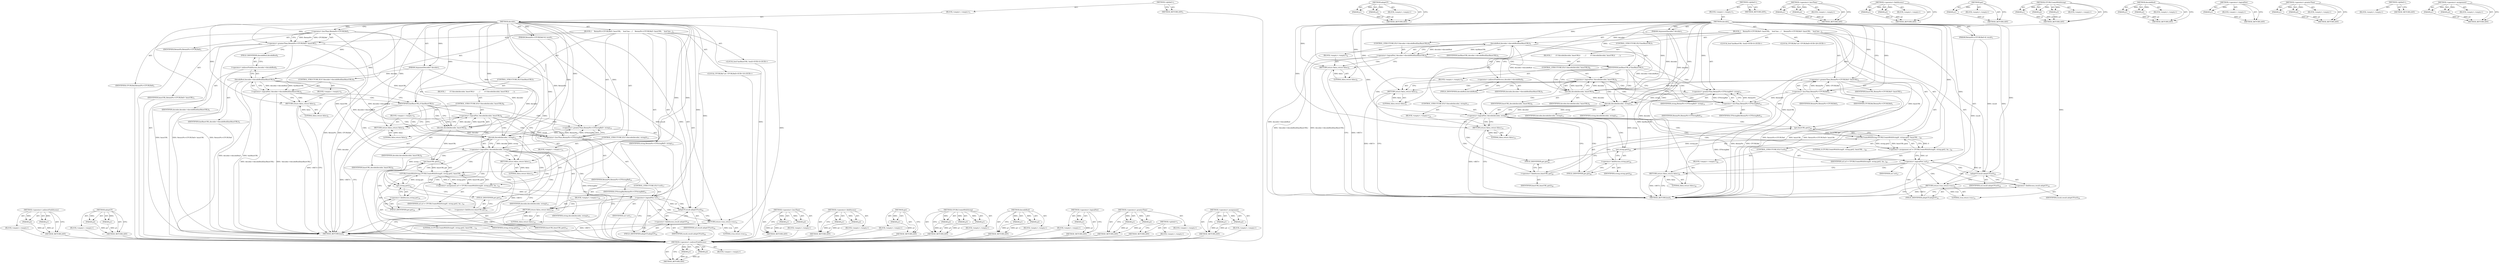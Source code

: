digraph "&lt;operator&gt;.assignment" {
vulnerable_122 [label=<(METHOD,&lt;operator&gt;.indirectFieldAccess)>];
vulnerable_123 [label=<(PARAM,p1)>];
vulnerable_124 [label=<(PARAM,p2)>];
vulnerable_125 [label=<(BLOCK,&lt;empty&gt;,&lt;empty&gt;)>];
vulnerable_126 [label=<(METHOD_RETURN,ANY)>];
vulnerable_147 [label=<(METHOD,adoptCF)>];
vulnerable_148 [label=<(PARAM,p1)>];
vulnerable_149 [label=<(PARAM,p2)>];
vulnerable_150 [label=<(BLOCK,&lt;empty&gt;,&lt;empty&gt;)>];
vulnerable_151 [label=<(METHOD_RETURN,ANY)>];
vulnerable_6 [label=<(METHOD,&lt;global&gt;)<SUB>1</SUB>>];
vulnerable_7 [label=<(BLOCK,&lt;empty&gt;,&lt;empty&gt;)<SUB>1</SUB>>];
vulnerable_8 [label=<(METHOD,decode)<SUB>1</SUB>>];
vulnerable_9 [label=<(PARAM,ArgumentDecoder* decoder)<SUB>1</SUB>>];
vulnerable_10 [label=<(PARAM,RetainPtr&lt;CFURLRef&gt;&amp; result)<SUB>1</SUB>>];
vulnerable_11 [label=<(BLOCK,{
    RetainPtr&lt;CFURLRef&gt; baseURL;
    bool has...,{
    RetainPtr&lt;CFURLRef&gt; baseURL;
    bool has...)<SUB>2</SUB>>];
vulnerable_12 [label=<(&lt;operator&gt;.greaterThan,RetainPtr&lt;CFURLRef&gt; baseURL)<SUB>3</SUB>>];
vulnerable_13 [label=<(&lt;operator&gt;.lessThan,RetainPtr&lt;CFURLRef)<SUB>3</SUB>>];
vulnerable_14 [label=<(IDENTIFIER,RetainPtr,RetainPtr&lt;CFURLRef)<SUB>3</SUB>>];
vulnerable_15 [label=<(IDENTIFIER,CFURLRef,RetainPtr&lt;CFURLRef)<SUB>3</SUB>>];
vulnerable_16 [label=<(IDENTIFIER,baseURL,RetainPtr&lt;CFURLRef&gt; baseURL)<SUB>3</SUB>>];
vulnerable_17 [label="<(LOCAL,bool hasBaseURL: bool)<SUB>4</SUB>>"];
vulnerable_18 [label=<(CONTROL_STRUCTURE,IF,if (!decoder-&gt;decodeBool(hasBaseURL)))<SUB>5</SUB>>];
vulnerable_19 [label=<(&lt;operator&gt;.logicalNot,!decoder-&gt;decodeBool(hasBaseURL))<SUB>5</SUB>>];
vulnerable_20 [label=<(decodeBool,decoder-&gt;decodeBool(hasBaseURL))<SUB>5</SUB>>];
vulnerable_21 [label=<(&lt;operator&gt;.indirectFieldAccess,decoder-&gt;decodeBool)<SUB>5</SUB>>];
vulnerable_22 [label=<(IDENTIFIER,decoder,decoder-&gt;decodeBool(hasBaseURL))<SUB>5</SUB>>];
vulnerable_23 [label=<(FIELD_IDENTIFIER,decodeBool,decodeBool)<SUB>5</SUB>>];
vulnerable_24 [label=<(IDENTIFIER,hasBaseURL,decoder-&gt;decodeBool(hasBaseURL))<SUB>5</SUB>>];
vulnerable_25 [label=<(BLOCK,&lt;empty&gt;,&lt;empty&gt;)<SUB>6</SUB>>];
vulnerable_26 [label=<(RETURN,return false;,return false;)<SUB>6</SUB>>];
vulnerable_27 [label=<(LITERAL,false,return false;)<SUB>6</SUB>>];
vulnerable_28 [label=<(CONTROL_STRUCTURE,IF,if (hasBaseURL))<SUB>7</SUB>>];
vulnerable_29 [label=<(IDENTIFIER,hasBaseURL,if (hasBaseURL))<SUB>7</SUB>>];
vulnerable_30 [label=<(BLOCK,{
        if (!decode(decoder, baseURL))
      ...,{
        if (!decode(decoder, baseURL))
      ...)<SUB>7</SUB>>];
vulnerable_31 [label=<(CONTROL_STRUCTURE,IF,if (!decode(decoder, baseURL)))<SUB>8</SUB>>];
vulnerable_32 [label=<(&lt;operator&gt;.logicalNot,!decode(decoder, baseURL))<SUB>8</SUB>>];
vulnerable_33 [label=<(decode,decode(decoder, baseURL))<SUB>8</SUB>>];
vulnerable_34 [label=<(IDENTIFIER,decoder,decode(decoder, baseURL))<SUB>8</SUB>>];
vulnerable_35 [label=<(IDENTIFIER,baseURL,decode(decoder, baseURL))<SUB>8</SUB>>];
vulnerable_36 [label=<(BLOCK,&lt;empty&gt;,&lt;empty&gt;)<SUB>9</SUB>>];
vulnerable_37 [label=<(RETURN,return false;,return false;)<SUB>9</SUB>>];
vulnerable_38 [label=<(LITERAL,false,return false;)<SUB>9</SUB>>];
vulnerable_39 [label=<(&lt;operator&gt;.greaterThan,RetainPtr&lt;CFStringRef&gt; string)<SUB>12</SUB>>];
vulnerable_40 [label=<(&lt;operator&gt;.lessThan,RetainPtr&lt;CFStringRef)<SUB>12</SUB>>];
vulnerable_41 [label=<(IDENTIFIER,RetainPtr,RetainPtr&lt;CFStringRef)<SUB>12</SUB>>];
vulnerable_42 [label=<(IDENTIFIER,CFStringRef,RetainPtr&lt;CFStringRef)<SUB>12</SUB>>];
vulnerable_43 [label=<(IDENTIFIER,string,RetainPtr&lt;CFStringRef&gt; string)<SUB>12</SUB>>];
vulnerable_44 [label=<(CONTROL_STRUCTURE,IF,if (!decode(decoder, string)))<SUB>13</SUB>>];
vulnerable_45 [label=<(&lt;operator&gt;.logicalNot,!decode(decoder, string))<SUB>13</SUB>>];
vulnerable_46 [label=<(decode,decode(decoder, string))<SUB>13</SUB>>];
vulnerable_47 [label=<(IDENTIFIER,decoder,decode(decoder, string))<SUB>13</SUB>>];
vulnerable_48 [label=<(IDENTIFIER,string,decode(decoder, string))<SUB>13</SUB>>];
vulnerable_49 [label=<(BLOCK,&lt;empty&gt;,&lt;empty&gt;)<SUB>14</SUB>>];
vulnerable_50 [label=<(RETURN,return false;,return false;)<SUB>14</SUB>>];
vulnerable_51 [label=<(LITERAL,false,return false;)<SUB>14</SUB>>];
vulnerable_52 [label="<(LOCAL,CFURLRef url: CFURLRef)<SUB>16</SUB>>"];
vulnerable_53 [label=<(&lt;operator&gt;.assignment,url = CFURLCreateWithString(0, string.get(), ba...)<SUB>16</SUB>>];
vulnerable_54 [label=<(IDENTIFIER,url,url = CFURLCreateWithString(0, string.get(), ba...)<SUB>16</SUB>>];
vulnerable_55 [label=<(CFURLCreateWithString,CFURLCreateWithString(0, string.get(), baseURL....)<SUB>16</SUB>>];
vulnerable_56 [label=<(LITERAL,0,CFURLCreateWithString(0, string.get(), baseURL....)<SUB>16</SUB>>];
vulnerable_57 [label=<(get,string.get())<SUB>16</SUB>>];
vulnerable_58 [label=<(&lt;operator&gt;.fieldAccess,string.get)<SUB>16</SUB>>];
vulnerable_59 [label=<(IDENTIFIER,string,string.get())<SUB>16</SUB>>];
vulnerable_60 [label=<(FIELD_IDENTIFIER,get,get)<SUB>16</SUB>>];
vulnerable_61 [label=<(get,baseURL.get())<SUB>16</SUB>>];
vulnerable_62 [label=<(&lt;operator&gt;.fieldAccess,baseURL.get)<SUB>16</SUB>>];
vulnerable_63 [label=<(IDENTIFIER,baseURL,baseURL.get())<SUB>16</SUB>>];
vulnerable_64 [label=<(FIELD_IDENTIFIER,get,get)<SUB>16</SUB>>];
vulnerable_65 [label=<(CONTROL_STRUCTURE,IF,if (!url))<SUB>17</SUB>>];
vulnerable_66 [label=<(&lt;operator&gt;.logicalNot,!url)<SUB>17</SUB>>];
vulnerable_67 [label=<(IDENTIFIER,url,!url)<SUB>17</SUB>>];
vulnerable_68 [label=<(BLOCK,&lt;empty&gt;,&lt;empty&gt;)<SUB>18</SUB>>];
vulnerable_69 [label=<(RETURN,return false;,return false;)<SUB>18</SUB>>];
vulnerable_70 [label=<(LITERAL,false,return false;)<SUB>18</SUB>>];
vulnerable_71 [label=<(adoptCF,result.adoptCF(url))<SUB>20</SUB>>];
vulnerable_72 [label=<(&lt;operator&gt;.fieldAccess,result.adoptCF)<SUB>20</SUB>>];
vulnerable_73 [label=<(IDENTIFIER,result,result.adoptCF(url))<SUB>20</SUB>>];
vulnerable_74 [label=<(FIELD_IDENTIFIER,adoptCF,adoptCF)<SUB>20</SUB>>];
vulnerable_75 [label=<(IDENTIFIER,url,result.adoptCF(url))<SUB>20</SUB>>];
vulnerable_76 [label=<(RETURN,return true;,return true;)<SUB>21</SUB>>];
vulnerable_77 [label=<(LITERAL,true,return true;)<SUB>21</SUB>>];
vulnerable_78 [label=<(METHOD_RETURN,bool)<SUB>1</SUB>>];
vulnerable_80 [label=<(METHOD_RETURN,ANY)<SUB>1</SUB>>];
vulnerable_108 [label=<(METHOD,&lt;operator&gt;.lessThan)>];
vulnerable_109 [label=<(PARAM,p1)>];
vulnerable_110 [label=<(PARAM,p2)>];
vulnerable_111 [label=<(BLOCK,&lt;empty&gt;,&lt;empty&gt;)>];
vulnerable_112 [label=<(METHOD_RETURN,ANY)>];
vulnerable_142 [label=<(METHOD,&lt;operator&gt;.fieldAccess)>];
vulnerable_143 [label=<(PARAM,p1)>];
vulnerable_144 [label=<(PARAM,p2)>];
vulnerable_145 [label=<(BLOCK,&lt;empty&gt;,&lt;empty&gt;)>];
vulnerable_146 [label=<(METHOD_RETURN,ANY)>];
vulnerable_138 [label=<(METHOD,get)>];
vulnerable_139 [label=<(PARAM,p1)>];
vulnerable_140 [label=<(BLOCK,&lt;empty&gt;,&lt;empty&gt;)>];
vulnerable_141 [label=<(METHOD_RETURN,ANY)>];
vulnerable_132 [label=<(METHOD,CFURLCreateWithString)>];
vulnerable_133 [label=<(PARAM,p1)>];
vulnerable_134 [label=<(PARAM,p2)>];
vulnerable_135 [label=<(PARAM,p3)>];
vulnerable_136 [label=<(BLOCK,&lt;empty&gt;,&lt;empty&gt;)>];
vulnerable_137 [label=<(METHOD_RETURN,ANY)>];
vulnerable_117 [label=<(METHOD,decodeBool)>];
vulnerable_118 [label=<(PARAM,p1)>];
vulnerable_119 [label=<(PARAM,p2)>];
vulnerable_120 [label=<(BLOCK,&lt;empty&gt;,&lt;empty&gt;)>];
vulnerable_121 [label=<(METHOD_RETURN,ANY)>];
vulnerable_113 [label=<(METHOD,&lt;operator&gt;.logicalNot)>];
vulnerable_114 [label=<(PARAM,p1)>];
vulnerable_115 [label=<(BLOCK,&lt;empty&gt;,&lt;empty&gt;)>];
vulnerable_116 [label=<(METHOD_RETURN,ANY)>];
vulnerable_103 [label=<(METHOD,&lt;operator&gt;.greaterThan)>];
vulnerable_104 [label=<(PARAM,p1)>];
vulnerable_105 [label=<(PARAM,p2)>];
vulnerable_106 [label=<(BLOCK,&lt;empty&gt;,&lt;empty&gt;)>];
vulnerable_107 [label=<(METHOD_RETURN,ANY)>];
vulnerable_97 [label=<(METHOD,&lt;global&gt;)<SUB>1</SUB>>];
vulnerable_98 [label=<(BLOCK,&lt;empty&gt;,&lt;empty&gt;)>];
vulnerable_99 [label=<(METHOD_RETURN,ANY)>];
vulnerable_127 [label=<(METHOD,&lt;operator&gt;.assignment)>];
vulnerable_128 [label=<(PARAM,p1)>];
vulnerable_129 [label=<(PARAM,p2)>];
vulnerable_130 [label=<(BLOCK,&lt;empty&gt;,&lt;empty&gt;)>];
vulnerable_131 [label=<(METHOD_RETURN,ANY)>];
fixed_122 [label=<(METHOD,&lt;operator&gt;.indirectFieldAccess)>];
fixed_123 [label=<(PARAM,p1)>];
fixed_124 [label=<(PARAM,p2)>];
fixed_125 [label=<(BLOCK,&lt;empty&gt;,&lt;empty&gt;)>];
fixed_126 [label=<(METHOD_RETURN,ANY)>];
fixed_147 [label=<(METHOD,adoptCF)>];
fixed_148 [label=<(PARAM,p1)>];
fixed_149 [label=<(PARAM,p2)>];
fixed_150 [label=<(BLOCK,&lt;empty&gt;,&lt;empty&gt;)>];
fixed_151 [label=<(METHOD_RETURN,ANY)>];
fixed_6 [label=<(METHOD,&lt;global&gt;)<SUB>1</SUB>>];
fixed_7 [label=<(BLOCK,&lt;empty&gt;,&lt;empty&gt;)<SUB>1</SUB>>];
fixed_8 [label=<(METHOD,decode)<SUB>1</SUB>>];
fixed_9 [label=<(PARAM,ArgumentDecoder* decoder)<SUB>1</SUB>>];
fixed_10 [label=<(PARAM,RetainPtr&lt;CFURLRef&gt;&amp; result)<SUB>1</SUB>>];
fixed_11 [label=<(BLOCK,{
    RetainPtr&lt;CFURLRef&gt; baseURL;
    bool has...,{
    RetainPtr&lt;CFURLRef&gt; baseURL;
    bool has...)<SUB>2</SUB>>];
fixed_12 [label=<(&lt;operator&gt;.greaterThan,RetainPtr&lt;CFURLRef&gt; baseURL)<SUB>3</SUB>>];
fixed_13 [label=<(&lt;operator&gt;.lessThan,RetainPtr&lt;CFURLRef)<SUB>3</SUB>>];
fixed_14 [label=<(IDENTIFIER,RetainPtr,RetainPtr&lt;CFURLRef)<SUB>3</SUB>>];
fixed_15 [label=<(IDENTIFIER,CFURLRef,RetainPtr&lt;CFURLRef)<SUB>3</SUB>>];
fixed_16 [label=<(IDENTIFIER,baseURL,RetainPtr&lt;CFURLRef&gt; baseURL)<SUB>3</SUB>>];
fixed_17 [label="<(LOCAL,bool hasBaseURL: bool)<SUB>4</SUB>>"];
fixed_18 [label=<(CONTROL_STRUCTURE,IF,if (!decoder-&gt;decodeBool(hasBaseURL)))<SUB>5</SUB>>];
fixed_19 [label=<(&lt;operator&gt;.logicalNot,!decoder-&gt;decodeBool(hasBaseURL))<SUB>5</SUB>>];
fixed_20 [label=<(decodeBool,decoder-&gt;decodeBool(hasBaseURL))<SUB>5</SUB>>];
fixed_21 [label=<(&lt;operator&gt;.indirectFieldAccess,decoder-&gt;decodeBool)<SUB>5</SUB>>];
fixed_22 [label=<(IDENTIFIER,decoder,decoder-&gt;decodeBool(hasBaseURL))<SUB>5</SUB>>];
fixed_23 [label=<(FIELD_IDENTIFIER,decodeBool,decodeBool)<SUB>5</SUB>>];
fixed_24 [label=<(IDENTIFIER,hasBaseURL,decoder-&gt;decodeBool(hasBaseURL))<SUB>5</SUB>>];
fixed_25 [label=<(BLOCK,&lt;empty&gt;,&lt;empty&gt;)<SUB>6</SUB>>];
fixed_26 [label=<(RETURN,return false;,return false;)<SUB>6</SUB>>];
fixed_27 [label=<(LITERAL,false,return false;)<SUB>6</SUB>>];
fixed_28 [label=<(CONTROL_STRUCTURE,IF,if (hasBaseURL))<SUB>7</SUB>>];
fixed_29 [label=<(IDENTIFIER,hasBaseURL,if (hasBaseURL))<SUB>7</SUB>>];
fixed_30 [label=<(BLOCK,{
        if (!decode(decoder, baseURL))
      ...,{
        if (!decode(decoder, baseURL))
      ...)<SUB>7</SUB>>];
fixed_31 [label=<(CONTROL_STRUCTURE,IF,if (!decode(decoder, baseURL)))<SUB>8</SUB>>];
fixed_32 [label=<(&lt;operator&gt;.logicalNot,!decode(decoder, baseURL))<SUB>8</SUB>>];
fixed_33 [label=<(decode,decode(decoder, baseURL))<SUB>8</SUB>>];
fixed_34 [label=<(IDENTIFIER,decoder,decode(decoder, baseURL))<SUB>8</SUB>>];
fixed_35 [label=<(IDENTIFIER,baseURL,decode(decoder, baseURL))<SUB>8</SUB>>];
fixed_36 [label=<(BLOCK,&lt;empty&gt;,&lt;empty&gt;)<SUB>9</SUB>>];
fixed_37 [label=<(RETURN,return false;,return false;)<SUB>9</SUB>>];
fixed_38 [label=<(LITERAL,false,return false;)<SUB>9</SUB>>];
fixed_39 [label=<(&lt;operator&gt;.greaterThan,RetainPtr&lt;CFStringRef&gt; string)<SUB>12</SUB>>];
fixed_40 [label=<(&lt;operator&gt;.lessThan,RetainPtr&lt;CFStringRef)<SUB>12</SUB>>];
fixed_41 [label=<(IDENTIFIER,RetainPtr,RetainPtr&lt;CFStringRef)<SUB>12</SUB>>];
fixed_42 [label=<(IDENTIFIER,CFStringRef,RetainPtr&lt;CFStringRef)<SUB>12</SUB>>];
fixed_43 [label=<(IDENTIFIER,string,RetainPtr&lt;CFStringRef&gt; string)<SUB>12</SUB>>];
fixed_44 [label=<(CONTROL_STRUCTURE,IF,if (!decode(decoder, string)))<SUB>13</SUB>>];
fixed_45 [label=<(&lt;operator&gt;.logicalNot,!decode(decoder, string))<SUB>13</SUB>>];
fixed_46 [label=<(decode,decode(decoder, string))<SUB>13</SUB>>];
fixed_47 [label=<(IDENTIFIER,decoder,decode(decoder, string))<SUB>13</SUB>>];
fixed_48 [label=<(IDENTIFIER,string,decode(decoder, string))<SUB>13</SUB>>];
fixed_49 [label=<(BLOCK,&lt;empty&gt;,&lt;empty&gt;)<SUB>14</SUB>>];
fixed_50 [label=<(RETURN,return false;,return false;)<SUB>14</SUB>>];
fixed_51 [label=<(LITERAL,false,return false;)<SUB>14</SUB>>];
fixed_52 [label="<(LOCAL,CFURLRef url: CFURLRef)<SUB>26</SUB>>"];
fixed_53 [label=<(&lt;operator&gt;.assignment,url = CFURLCreateWithString(0, string.get(), ba...)<SUB>26</SUB>>];
fixed_54 [label=<(IDENTIFIER,url,url = CFURLCreateWithString(0, string.get(), ba...)<SUB>26</SUB>>];
fixed_55 [label=<(CFURLCreateWithString,CFURLCreateWithString(0, string.get(), baseURL....)<SUB>26</SUB>>];
fixed_56 [label=<(LITERAL,0,CFURLCreateWithString(0, string.get(), baseURL....)<SUB>26</SUB>>];
fixed_57 [label=<(get,string.get())<SUB>26</SUB>>];
fixed_58 [label=<(&lt;operator&gt;.fieldAccess,string.get)<SUB>26</SUB>>];
fixed_59 [label=<(IDENTIFIER,string,string.get())<SUB>26</SUB>>];
fixed_60 [label=<(FIELD_IDENTIFIER,get,get)<SUB>26</SUB>>];
fixed_61 [label=<(get,baseURL.get())<SUB>26</SUB>>];
fixed_62 [label=<(&lt;operator&gt;.fieldAccess,baseURL.get)<SUB>26</SUB>>];
fixed_63 [label=<(IDENTIFIER,baseURL,baseURL.get())<SUB>26</SUB>>];
fixed_64 [label=<(FIELD_IDENTIFIER,get,get)<SUB>26</SUB>>];
fixed_65 [label=<(CONTROL_STRUCTURE,IF,if (!url))<SUB>27</SUB>>];
fixed_66 [label=<(&lt;operator&gt;.logicalNot,!url)<SUB>27</SUB>>];
fixed_67 [label=<(IDENTIFIER,url,!url)<SUB>27</SUB>>];
fixed_68 [label=<(BLOCK,&lt;empty&gt;,&lt;empty&gt;)<SUB>28</SUB>>];
fixed_69 [label=<(RETURN,return false;,return false;)<SUB>28</SUB>>];
fixed_70 [label=<(LITERAL,false,return false;)<SUB>28</SUB>>];
fixed_71 [label=<(adoptCF,result.adoptCF(url))<SUB>30</SUB>>];
fixed_72 [label=<(&lt;operator&gt;.fieldAccess,result.adoptCF)<SUB>30</SUB>>];
fixed_73 [label=<(IDENTIFIER,result,result.adoptCF(url))<SUB>30</SUB>>];
fixed_74 [label=<(FIELD_IDENTIFIER,adoptCF,adoptCF)<SUB>30</SUB>>];
fixed_75 [label=<(IDENTIFIER,url,result.adoptCF(url))<SUB>30</SUB>>];
fixed_76 [label=<(RETURN,return true;,return true;)<SUB>31</SUB>>];
fixed_77 [label=<(LITERAL,true,return true;)<SUB>31</SUB>>];
fixed_78 [label=<(METHOD_RETURN,bool)<SUB>1</SUB>>];
fixed_80 [label=<(METHOD_RETURN,ANY)<SUB>1</SUB>>];
fixed_108 [label=<(METHOD,&lt;operator&gt;.lessThan)>];
fixed_109 [label=<(PARAM,p1)>];
fixed_110 [label=<(PARAM,p2)>];
fixed_111 [label=<(BLOCK,&lt;empty&gt;,&lt;empty&gt;)>];
fixed_112 [label=<(METHOD_RETURN,ANY)>];
fixed_142 [label=<(METHOD,&lt;operator&gt;.fieldAccess)>];
fixed_143 [label=<(PARAM,p1)>];
fixed_144 [label=<(PARAM,p2)>];
fixed_145 [label=<(BLOCK,&lt;empty&gt;,&lt;empty&gt;)>];
fixed_146 [label=<(METHOD_RETURN,ANY)>];
fixed_138 [label=<(METHOD,get)>];
fixed_139 [label=<(PARAM,p1)>];
fixed_140 [label=<(BLOCK,&lt;empty&gt;,&lt;empty&gt;)>];
fixed_141 [label=<(METHOD_RETURN,ANY)>];
fixed_132 [label=<(METHOD,CFURLCreateWithString)>];
fixed_133 [label=<(PARAM,p1)>];
fixed_134 [label=<(PARAM,p2)>];
fixed_135 [label=<(PARAM,p3)>];
fixed_136 [label=<(BLOCK,&lt;empty&gt;,&lt;empty&gt;)>];
fixed_137 [label=<(METHOD_RETURN,ANY)>];
fixed_117 [label=<(METHOD,decodeBool)>];
fixed_118 [label=<(PARAM,p1)>];
fixed_119 [label=<(PARAM,p2)>];
fixed_120 [label=<(BLOCK,&lt;empty&gt;,&lt;empty&gt;)>];
fixed_121 [label=<(METHOD_RETURN,ANY)>];
fixed_113 [label=<(METHOD,&lt;operator&gt;.logicalNot)>];
fixed_114 [label=<(PARAM,p1)>];
fixed_115 [label=<(BLOCK,&lt;empty&gt;,&lt;empty&gt;)>];
fixed_116 [label=<(METHOD_RETURN,ANY)>];
fixed_103 [label=<(METHOD,&lt;operator&gt;.greaterThan)>];
fixed_104 [label=<(PARAM,p1)>];
fixed_105 [label=<(PARAM,p2)>];
fixed_106 [label=<(BLOCK,&lt;empty&gt;,&lt;empty&gt;)>];
fixed_107 [label=<(METHOD_RETURN,ANY)>];
fixed_97 [label=<(METHOD,&lt;global&gt;)<SUB>1</SUB>>];
fixed_98 [label=<(BLOCK,&lt;empty&gt;,&lt;empty&gt;)>];
fixed_99 [label=<(METHOD_RETURN,ANY)>];
fixed_127 [label=<(METHOD,&lt;operator&gt;.assignment)>];
fixed_128 [label=<(PARAM,p1)>];
fixed_129 [label=<(PARAM,p2)>];
fixed_130 [label=<(BLOCK,&lt;empty&gt;,&lt;empty&gt;)>];
fixed_131 [label=<(METHOD_RETURN,ANY)>];
vulnerable_122 -> vulnerable_123  [key=0, label="AST: "];
vulnerable_122 -> vulnerable_123  [key=1, label="DDG: "];
vulnerable_122 -> vulnerable_125  [key=0, label="AST: "];
vulnerable_122 -> vulnerable_124  [key=0, label="AST: "];
vulnerable_122 -> vulnerable_124  [key=1, label="DDG: "];
vulnerable_122 -> vulnerable_126  [key=0, label="AST: "];
vulnerable_122 -> vulnerable_126  [key=1, label="CFG: "];
vulnerable_123 -> vulnerable_126  [key=0, label="DDG: p1"];
vulnerable_124 -> vulnerable_126  [key=0, label="DDG: p2"];
vulnerable_125 -> fixed_122  [key=0];
vulnerable_126 -> fixed_122  [key=0];
vulnerable_147 -> vulnerable_148  [key=0, label="AST: "];
vulnerable_147 -> vulnerable_148  [key=1, label="DDG: "];
vulnerable_147 -> vulnerable_150  [key=0, label="AST: "];
vulnerable_147 -> vulnerable_149  [key=0, label="AST: "];
vulnerable_147 -> vulnerable_149  [key=1, label="DDG: "];
vulnerable_147 -> vulnerable_151  [key=0, label="AST: "];
vulnerable_147 -> vulnerable_151  [key=1, label="CFG: "];
vulnerable_148 -> vulnerable_151  [key=0, label="DDG: p1"];
vulnerable_149 -> vulnerable_151  [key=0, label="DDG: p2"];
vulnerable_150 -> fixed_122  [key=0];
vulnerable_151 -> fixed_122  [key=0];
vulnerable_6 -> vulnerable_7  [key=0, label="AST: "];
vulnerable_6 -> vulnerable_80  [key=0, label="AST: "];
vulnerable_6 -> vulnerable_80  [key=1, label="CFG: "];
vulnerable_7 -> vulnerable_8  [key=0, label="AST: "];
vulnerable_8 -> vulnerable_9  [key=0, label="AST: "];
vulnerable_8 -> vulnerable_9  [key=1, label="DDG: "];
vulnerable_8 -> vulnerable_10  [key=0, label="AST: "];
vulnerable_8 -> vulnerable_10  [key=1, label="DDG: "];
vulnerable_8 -> vulnerable_11  [key=0, label="AST: "];
vulnerable_8 -> vulnerable_78  [key=0, label="AST: "];
vulnerable_8 -> vulnerable_13  [key=0, label="CFG: "];
vulnerable_8 -> vulnerable_13  [key=1, label="DDG: "];
vulnerable_8 -> vulnerable_76  [key=0, label="DDG: "];
vulnerable_8 -> vulnerable_12  [key=0, label="DDG: "];
vulnerable_8 -> vulnerable_29  [key=0, label="DDG: "];
vulnerable_8 -> vulnerable_39  [key=0, label="DDG: "];
vulnerable_8 -> vulnerable_71  [key=0, label="DDG: "];
vulnerable_8 -> vulnerable_77  [key=0, label="DDG: "];
vulnerable_8 -> vulnerable_26  [key=0, label="DDG: "];
vulnerable_8 -> vulnerable_40  [key=0, label="DDG: "];
vulnerable_8 -> vulnerable_50  [key=0, label="DDG: "];
vulnerable_8 -> vulnerable_55  [key=0, label="DDG: "];
vulnerable_8 -> vulnerable_66  [key=0, label="DDG: "];
vulnerable_8 -> vulnerable_69  [key=0, label="DDG: "];
vulnerable_8 -> vulnerable_20  [key=0, label="DDG: "];
vulnerable_8 -> vulnerable_27  [key=0, label="DDG: "];
vulnerable_8 -> vulnerable_46  [key=0, label="DDG: "];
vulnerable_8 -> vulnerable_51  [key=0, label="DDG: "];
vulnerable_8 -> vulnerable_70  [key=0, label="DDG: "];
vulnerable_8 -> vulnerable_37  [key=0, label="DDG: "];
vulnerable_8 -> vulnerable_33  [key=0, label="DDG: "];
vulnerable_8 -> vulnerable_38  [key=0, label="DDG: "];
vulnerable_9 -> vulnerable_78  [key=0, label="DDG: decoder"];
vulnerable_9 -> vulnerable_20  [key=0, label="DDG: decoder"];
vulnerable_9 -> vulnerable_46  [key=0, label="DDG: decoder"];
vulnerable_9 -> vulnerable_33  [key=0, label="DDG: decoder"];
vulnerable_10 -> vulnerable_78  [key=0, label="DDG: result"];
vulnerable_10 -> vulnerable_71  [key=0, label="DDG: result"];
vulnerable_11 -> vulnerable_12  [key=0, label="AST: "];
vulnerable_11 -> vulnerable_17  [key=0, label="AST: "];
vulnerable_11 -> vulnerable_18  [key=0, label="AST: "];
vulnerable_11 -> vulnerable_28  [key=0, label="AST: "];
vulnerable_11 -> vulnerable_39  [key=0, label="AST: "];
vulnerable_11 -> vulnerable_44  [key=0, label="AST: "];
vulnerable_11 -> vulnerable_52  [key=0, label="AST: "];
vulnerable_11 -> vulnerable_53  [key=0, label="AST: "];
vulnerable_11 -> vulnerable_65  [key=0, label="AST: "];
vulnerable_11 -> vulnerable_71  [key=0, label="AST: "];
vulnerable_11 -> vulnerable_76  [key=0, label="AST: "];
vulnerable_12 -> vulnerable_13  [key=0, label="AST: "];
vulnerable_12 -> vulnerable_16  [key=0, label="AST: "];
vulnerable_12 -> vulnerable_23  [key=0, label="CFG: "];
vulnerable_12 -> vulnerable_78  [key=0, label="DDG: RetainPtr&lt;CFURLRef"];
vulnerable_12 -> vulnerable_78  [key=1, label="DDG: baseURL"];
vulnerable_12 -> vulnerable_78  [key=2, label="DDG: RetainPtr&lt;CFURLRef&gt; baseURL"];
vulnerable_12 -> vulnerable_61  [key=0, label="DDG: baseURL"];
vulnerable_12 -> vulnerable_33  [key=0, label="DDG: baseURL"];
vulnerable_13 -> vulnerable_14  [key=0, label="AST: "];
vulnerable_13 -> vulnerable_15  [key=0, label="AST: "];
vulnerable_13 -> vulnerable_12  [key=0, label="CFG: "];
vulnerable_13 -> vulnerable_12  [key=1, label="DDG: RetainPtr"];
vulnerable_13 -> vulnerable_12  [key=2, label="DDG: CFURLRef"];
vulnerable_13 -> vulnerable_78  [key=0, label="DDG: RetainPtr"];
vulnerable_13 -> vulnerable_78  [key=1, label="DDG: CFURLRef"];
vulnerable_13 -> vulnerable_40  [key=0, label="DDG: RetainPtr"];
vulnerable_14 -> fixed_122  [key=0];
vulnerable_15 -> fixed_122  [key=0];
vulnerable_16 -> fixed_122  [key=0];
vulnerable_17 -> fixed_122  [key=0];
vulnerable_18 -> vulnerable_19  [key=0, label="AST: "];
vulnerable_18 -> vulnerable_25  [key=0, label="AST: "];
vulnerable_19 -> vulnerable_20  [key=0, label="AST: "];
vulnerable_19 -> vulnerable_29  [key=0, label="CFG: "];
vulnerable_19 -> vulnerable_29  [key=1, label="CDG: "];
vulnerable_19 -> vulnerable_26  [key=0, label="CFG: "];
vulnerable_19 -> vulnerable_26  [key=1, label="CDG: "];
vulnerable_19 -> vulnerable_78  [key=0, label="DDG: decoder-&gt;decodeBool(hasBaseURL)"];
vulnerable_19 -> vulnerable_78  [key=1, label="DDG: !decoder-&gt;decodeBool(hasBaseURL)"];
vulnerable_20 -> vulnerable_21  [key=0, label="AST: "];
vulnerable_20 -> vulnerable_24  [key=0, label="AST: "];
vulnerable_20 -> vulnerable_19  [key=0, label="CFG: "];
vulnerable_20 -> vulnerable_19  [key=1, label="DDG: decoder-&gt;decodeBool"];
vulnerable_20 -> vulnerable_19  [key=2, label="DDG: hasBaseURL"];
vulnerable_20 -> vulnerable_78  [key=0, label="DDG: decoder-&gt;decodeBool"];
vulnerable_20 -> vulnerable_78  [key=1, label="DDG: hasBaseURL"];
vulnerable_20 -> vulnerable_46  [key=0, label="DDG: decoder-&gt;decodeBool"];
vulnerable_20 -> vulnerable_33  [key=0, label="DDG: decoder-&gt;decodeBool"];
vulnerable_21 -> vulnerable_22  [key=0, label="AST: "];
vulnerable_21 -> vulnerable_23  [key=0, label="AST: "];
vulnerable_21 -> vulnerable_20  [key=0, label="CFG: "];
vulnerable_22 -> fixed_122  [key=0];
vulnerable_23 -> vulnerable_21  [key=0, label="CFG: "];
vulnerable_24 -> fixed_122  [key=0];
vulnerable_25 -> vulnerable_26  [key=0, label="AST: "];
vulnerable_26 -> vulnerable_27  [key=0, label="AST: "];
vulnerable_26 -> vulnerable_78  [key=0, label="CFG: "];
vulnerable_26 -> vulnerable_78  [key=1, label="DDG: &lt;RET&gt;"];
vulnerable_27 -> vulnerable_26  [key=0, label="DDG: false"];
vulnerable_28 -> vulnerable_29  [key=0, label="AST: "];
vulnerable_28 -> vulnerable_30  [key=0, label="AST: "];
vulnerable_29 -> vulnerable_33  [key=0, label="CFG: "];
vulnerable_29 -> vulnerable_33  [key=1, label="CDG: "];
vulnerable_29 -> vulnerable_40  [key=0, label="CFG: "];
vulnerable_29 -> vulnerable_40  [key=1, label="CDG: "];
vulnerable_29 -> vulnerable_32  [key=0, label="CDG: "];
vulnerable_29 -> vulnerable_46  [key=0, label="CDG: "];
vulnerable_29 -> vulnerable_45  [key=0, label="CDG: "];
vulnerable_29 -> vulnerable_39  [key=0, label="CDG: "];
vulnerable_30 -> vulnerable_31  [key=0, label="AST: "];
vulnerable_31 -> vulnerable_32  [key=0, label="AST: "];
vulnerable_31 -> vulnerable_36  [key=0, label="AST: "];
vulnerable_32 -> vulnerable_33  [key=0, label="AST: "];
vulnerable_32 -> vulnerable_37  [key=0, label="CFG: "];
vulnerable_32 -> vulnerable_37  [key=1, label="CDG: "];
vulnerable_32 -> vulnerable_40  [key=0, label="CFG: "];
vulnerable_32 -> vulnerable_40  [key=1, label="CDG: "];
vulnerable_32 -> vulnerable_46  [key=0, label="CDG: "];
vulnerable_32 -> vulnerable_45  [key=0, label="CDG: "];
vulnerable_32 -> vulnerable_39  [key=0, label="CDG: "];
vulnerable_33 -> vulnerable_34  [key=0, label="AST: "];
vulnerable_33 -> vulnerable_35  [key=0, label="AST: "];
vulnerable_33 -> vulnerable_32  [key=0, label="CFG: "];
vulnerable_33 -> vulnerable_32  [key=1, label="DDG: decoder"];
vulnerable_33 -> vulnerable_32  [key=2, label="DDG: baseURL"];
vulnerable_33 -> vulnerable_46  [key=0, label="DDG: decoder"];
vulnerable_33 -> vulnerable_61  [key=0, label="DDG: baseURL"];
vulnerable_34 -> fixed_122  [key=0];
vulnerable_35 -> fixed_122  [key=0];
vulnerable_36 -> vulnerable_37  [key=0, label="AST: "];
vulnerable_37 -> vulnerable_38  [key=0, label="AST: "];
vulnerable_37 -> vulnerable_78  [key=0, label="CFG: "];
vulnerable_37 -> vulnerable_78  [key=1, label="DDG: &lt;RET&gt;"];
vulnerable_38 -> vulnerable_37  [key=0, label="DDG: false"];
vulnerable_39 -> vulnerable_40  [key=0, label="AST: "];
vulnerable_39 -> vulnerable_43  [key=0, label="AST: "];
vulnerable_39 -> vulnerable_46  [key=0, label="CFG: "];
vulnerable_39 -> vulnerable_46  [key=1, label="DDG: string"];
vulnerable_40 -> vulnerable_41  [key=0, label="AST: "];
vulnerable_40 -> vulnerable_42  [key=0, label="AST: "];
vulnerable_40 -> vulnerable_39  [key=0, label="CFG: "];
vulnerable_40 -> vulnerable_39  [key=1, label="DDG: RetainPtr"];
vulnerable_40 -> vulnerable_39  [key=2, label="DDG: CFStringRef"];
vulnerable_40 -> vulnerable_78  [key=0, label="DDG: CFStringRef"];
vulnerable_41 -> fixed_122  [key=0];
vulnerable_42 -> fixed_122  [key=0];
vulnerable_43 -> fixed_122  [key=0];
vulnerable_44 -> vulnerable_45  [key=0, label="AST: "];
vulnerable_44 -> vulnerable_49  [key=0, label="AST: "];
vulnerable_45 -> vulnerable_46  [key=0, label="AST: "];
vulnerable_45 -> vulnerable_50  [key=0, label="CFG: "];
vulnerable_45 -> vulnerable_50  [key=1, label="CDG: "];
vulnerable_45 -> vulnerable_60  [key=0, label="CFG: "];
vulnerable_45 -> vulnerable_60  [key=1, label="CDG: "];
vulnerable_45 -> vulnerable_58  [key=0, label="CDG: "];
vulnerable_45 -> vulnerable_61  [key=0, label="CDG: "];
vulnerable_45 -> vulnerable_64  [key=0, label="CDG: "];
vulnerable_45 -> vulnerable_57  [key=0, label="CDG: "];
vulnerable_45 -> vulnerable_66  [key=0, label="CDG: "];
vulnerable_45 -> vulnerable_53  [key=0, label="CDG: "];
vulnerable_45 -> vulnerable_55  [key=0, label="CDG: "];
vulnerable_45 -> vulnerable_62  [key=0, label="CDG: "];
vulnerable_46 -> vulnerable_47  [key=0, label="AST: "];
vulnerable_46 -> vulnerable_48  [key=0, label="AST: "];
vulnerable_46 -> vulnerable_45  [key=0, label="CFG: "];
vulnerable_46 -> vulnerable_45  [key=1, label="DDG: decoder"];
vulnerable_46 -> vulnerable_45  [key=2, label="DDG: string"];
vulnerable_46 -> vulnerable_57  [key=0, label="DDG: string"];
vulnerable_47 -> fixed_122  [key=0];
vulnerable_48 -> fixed_122  [key=0];
vulnerable_49 -> vulnerable_50  [key=0, label="AST: "];
vulnerable_50 -> vulnerable_51  [key=0, label="AST: "];
vulnerable_50 -> vulnerable_78  [key=0, label="CFG: "];
vulnerable_50 -> vulnerable_78  [key=1, label="DDG: &lt;RET&gt;"];
vulnerable_51 -> vulnerable_50  [key=0, label="DDG: false"];
vulnerable_52 -> fixed_122  [key=0];
vulnerable_53 -> vulnerable_54  [key=0, label="AST: "];
vulnerable_53 -> vulnerable_55  [key=0, label="AST: "];
vulnerable_53 -> vulnerable_66  [key=0, label="CFG: "];
vulnerable_53 -> vulnerable_66  [key=1, label="DDG: url"];
vulnerable_54 -> fixed_122  [key=0];
vulnerable_55 -> vulnerable_56  [key=0, label="AST: "];
vulnerable_55 -> vulnerable_57  [key=0, label="AST: "];
vulnerable_55 -> vulnerable_61  [key=0, label="AST: "];
vulnerable_55 -> vulnerable_53  [key=0, label="CFG: "];
vulnerable_55 -> vulnerable_53  [key=1, label="DDG: 0"];
vulnerable_55 -> vulnerable_53  [key=2, label="DDG: string.get()"];
vulnerable_55 -> vulnerable_53  [key=3, label="DDG: baseURL.get()"];
vulnerable_56 -> fixed_122  [key=0];
vulnerable_57 -> vulnerable_58  [key=0, label="AST: "];
vulnerable_57 -> vulnerable_64  [key=0, label="CFG: "];
vulnerable_57 -> vulnerable_55  [key=0, label="DDG: string.get"];
vulnerable_58 -> vulnerable_59  [key=0, label="AST: "];
vulnerable_58 -> vulnerable_60  [key=0, label="AST: "];
vulnerable_58 -> vulnerable_57  [key=0, label="CFG: "];
vulnerable_59 -> fixed_122  [key=0];
vulnerable_60 -> vulnerable_58  [key=0, label="CFG: "];
vulnerable_61 -> vulnerable_62  [key=0, label="AST: "];
vulnerable_61 -> vulnerable_55  [key=0, label="CFG: "];
vulnerable_61 -> vulnerable_55  [key=1, label="DDG: baseURL.get"];
vulnerable_62 -> vulnerable_63  [key=0, label="AST: "];
vulnerable_62 -> vulnerable_64  [key=0, label="AST: "];
vulnerable_62 -> vulnerable_61  [key=0, label="CFG: "];
vulnerable_63 -> fixed_122  [key=0];
vulnerable_64 -> vulnerable_62  [key=0, label="CFG: "];
vulnerable_65 -> vulnerable_66  [key=0, label="AST: "];
vulnerable_65 -> vulnerable_68  [key=0, label="AST: "];
vulnerable_66 -> vulnerable_67  [key=0, label="AST: "];
vulnerable_66 -> vulnerable_69  [key=0, label="CFG: "];
vulnerable_66 -> vulnerable_69  [key=1, label="CDG: "];
vulnerable_66 -> vulnerable_74  [key=0, label="CFG: "];
vulnerable_66 -> vulnerable_74  [key=1, label="CDG: "];
vulnerable_66 -> vulnerable_71  [key=0, label="DDG: url"];
vulnerable_66 -> vulnerable_71  [key=1, label="CDG: "];
vulnerable_66 -> vulnerable_72  [key=0, label="CDG: "];
vulnerable_66 -> vulnerable_76  [key=0, label="CDG: "];
vulnerable_67 -> fixed_122  [key=0];
vulnerable_68 -> vulnerable_69  [key=0, label="AST: "];
vulnerable_69 -> vulnerable_70  [key=0, label="AST: "];
vulnerable_69 -> vulnerable_78  [key=0, label="CFG: "];
vulnerable_69 -> vulnerable_78  [key=1, label="DDG: &lt;RET&gt;"];
vulnerable_70 -> vulnerable_69  [key=0, label="DDG: false"];
vulnerable_71 -> vulnerable_72  [key=0, label="AST: "];
vulnerable_71 -> vulnerable_75  [key=0, label="AST: "];
vulnerable_71 -> vulnerable_76  [key=0, label="CFG: "];
vulnerable_72 -> vulnerable_73  [key=0, label="AST: "];
vulnerable_72 -> vulnerable_74  [key=0, label="AST: "];
vulnerable_72 -> vulnerable_71  [key=0, label="CFG: "];
vulnerable_73 -> fixed_122  [key=0];
vulnerable_74 -> vulnerable_72  [key=0, label="CFG: "];
vulnerable_75 -> fixed_122  [key=0];
vulnerable_76 -> vulnerable_77  [key=0, label="AST: "];
vulnerable_76 -> vulnerable_78  [key=0, label="CFG: "];
vulnerable_76 -> vulnerable_78  [key=1, label="DDG: &lt;RET&gt;"];
vulnerable_77 -> vulnerable_76  [key=0, label="DDG: true"];
vulnerable_78 -> fixed_122  [key=0];
vulnerable_80 -> fixed_122  [key=0];
vulnerable_108 -> vulnerable_109  [key=0, label="AST: "];
vulnerable_108 -> vulnerable_109  [key=1, label="DDG: "];
vulnerable_108 -> vulnerable_111  [key=0, label="AST: "];
vulnerable_108 -> vulnerable_110  [key=0, label="AST: "];
vulnerable_108 -> vulnerable_110  [key=1, label="DDG: "];
vulnerable_108 -> vulnerable_112  [key=0, label="AST: "];
vulnerable_108 -> vulnerable_112  [key=1, label="CFG: "];
vulnerable_109 -> vulnerable_112  [key=0, label="DDG: p1"];
vulnerable_110 -> vulnerable_112  [key=0, label="DDG: p2"];
vulnerable_111 -> fixed_122  [key=0];
vulnerable_112 -> fixed_122  [key=0];
vulnerable_142 -> vulnerable_143  [key=0, label="AST: "];
vulnerable_142 -> vulnerable_143  [key=1, label="DDG: "];
vulnerable_142 -> vulnerable_145  [key=0, label="AST: "];
vulnerable_142 -> vulnerable_144  [key=0, label="AST: "];
vulnerable_142 -> vulnerable_144  [key=1, label="DDG: "];
vulnerable_142 -> vulnerable_146  [key=0, label="AST: "];
vulnerable_142 -> vulnerable_146  [key=1, label="CFG: "];
vulnerable_143 -> vulnerable_146  [key=0, label="DDG: p1"];
vulnerable_144 -> vulnerable_146  [key=0, label="DDG: p2"];
vulnerable_145 -> fixed_122  [key=0];
vulnerable_146 -> fixed_122  [key=0];
vulnerable_138 -> vulnerable_139  [key=0, label="AST: "];
vulnerable_138 -> vulnerable_139  [key=1, label="DDG: "];
vulnerable_138 -> vulnerable_140  [key=0, label="AST: "];
vulnerable_138 -> vulnerable_141  [key=0, label="AST: "];
vulnerable_138 -> vulnerable_141  [key=1, label="CFG: "];
vulnerable_139 -> vulnerable_141  [key=0, label="DDG: p1"];
vulnerable_140 -> fixed_122  [key=0];
vulnerable_141 -> fixed_122  [key=0];
vulnerable_132 -> vulnerable_133  [key=0, label="AST: "];
vulnerable_132 -> vulnerable_133  [key=1, label="DDG: "];
vulnerable_132 -> vulnerable_136  [key=0, label="AST: "];
vulnerable_132 -> vulnerable_134  [key=0, label="AST: "];
vulnerable_132 -> vulnerable_134  [key=1, label="DDG: "];
vulnerable_132 -> vulnerable_137  [key=0, label="AST: "];
vulnerable_132 -> vulnerable_137  [key=1, label="CFG: "];
vulnerable_132 -> vulnerable_135  [key=0, label="AST: "];
vulnerable_132 -> vulnerable_135  [key=1, label="DDG: "];
vulnerable_133 -> vulnerable_137  [key=0, label="DDG: p1"];
vulnerable_134 -> vulnerable_137  [key=0, label="DDG: p2"];
vulnerable_135 -> vulnerable_137  [key=0, label="DDG: p3"];
vulnerable_136 -> fixed_122  [key=0];
vulnerable_137 -> fixed_122  [key=0];
vulnerable_117 -> vulnerable_118  [key=0, label="AST: "];
vulnerable_117 -> vulnerable_118  [key=1, label="DDG: "];
vulnerable_117 -> vulnerable_120  [key=0, label="AST: "];
vulnerable_117 -> vulnerable_119  [key=0, label="AST: "];
vulnerable_117 -> vulnerable_119  [key=1, label="DDG: "];
vulnerable_117 -> vulnerable_121  [key=0, label="AST: "];
vulnerable_117 -> vulnerable_121  [key=1, label="CFG: "];
vulnerable_118 -> vulnerable_121  [key=0, label="DDG: p1"];
vulnerable_119 -> vulnerable_121  [key=0, label="DDG: p2"];
vulnerable_120 -> fixed_122  [key=0];
vulnerable_121 -> fixed_122  [key=0];
vulnerable_113 -> vulnerable_114  [key=0, label="AST: "];
vulnerable_113 -> vulnerable_114  [key=1, label="DDG: "];
vulnerable_113 -> vulnerable_115  [key=0, label="AST: "];
vulnerable_113 -> vulnerable_116  [key=0, label="AST: "];
vulnerable_113 -> vulnerable_116  [key=1, label="CFG: "];
vulnerable_114 -> vulnerable_116  [key=0, label="DDG: p1"];
vulnerable_115 -> fixed_122  [key=0];
vulnerable_116 -> fixed_122  [key=0];
vulnerable_103 -> vulnerable_104  [key=0, label="AST: "];
vulnerable_103 -> vulnerable_104  [key=1, label="DDG: "];
vulnerable_103 -> vulnerable_106  [key=0, label="AST: "];
vulnerable_103 -> vulnerable_105  [key=0, label="AST: "];
vulnerable_103 -> vulnerable_105  [key=1, label="DDG: "];
vulnerable_103 -> vulnerable_107  [key=0, label="AST: "];
vulnerable_103 -> vulnerable_107  [key=1, label="CFG: "];
vulnerable_104 -> vulnerable_107  [key=0, label="DDG: p1"];
vulnerable_105 -> vulnerable_107  [key=0, label="DDG: p2"];
vulnerable_106 -> fixed_122  [key=0];
vulnerable_107 -> fixed_122  [key=0];
vulnerable_97 -> vulnerable_98  [key=0, label="AST: "];
vulnerable_97 -> vulnerable_99  [key=0, label="AST: "];
vulnerable_97 -> vulnerable_99  [key=1, label="CFG: "];
vulnerable_98 -> fixed_122  [key=0];
vulnerable_99 -> fixed_122  [key=0];
vulnerable_127 -> vulnerable_128  [key=0, label="AST: "];
vulnerable_127 -> vulnerable_128  [key=1, label="DDG: "];
vulnerable_127 -> vulnerable_130  [key=0, label="AST: "];
vulnerable_127 -> vulnerable_129  [key=0, label="AST: "];
vulnerable_127 -> vulnerable_129  [key=1, label="DDG: "];
vulnerable_127 -> vulnerable_131  [key=0, label="AST: "];
vulnerable_127 -> vulnerable_131  [key=1, label="CFG: "];
vulnerable_128 -> vulnerable_131  [key=0, label="DDG: p1"];
vulnerable_129 -> vulnerable_131  [key=0, label="DDG: p2"];
vulnerable_130 -> fixed_122  [key=0];
vulnerable_131 -> fixed_122  [key=0];
fixed_122 -> fixed_123  [key=0, label="AST: "];
fixed_122 -> fixed_123  [key=1, label="DDG: "];
fixed_122 -> fixed_125  [key=0, label="AST: "];
fixed_122 -> fixed_124  [key=0, label="AST: "];
fixed_122 -> fixed_124  [key=1, label="DDG: "];
fixed_122 -> fixed_126  [key=0, label="AST: "];
fixed_122 -> fixed_126  [key=1, label="CFG: "];
fixed_123 -> fixed_126  [key=0, label="DDG: p1"];
fixed_124 -> fixed_126  [key=0, label="DDG: p2"];
fixed_147 -> fixed_148  [key=0, label="AST: "];
fixed_147 -> fixed_148  [key=1, label="DDG: "];
fixed_147 -> fixed_150  [key=0, label="AST: "];
fixed_147 -> fixed_149  [key=0, label="AST: "];
fixed_147 -> fixed_149  [key=1, label="DDG: "];
fixed_147 -> fixed_151  [key=0, label="AST: "];
fixed_147 -> fixed_151  [key=1, label="CFG: "];
fixed_148 -> fixed_151  [key=0, label="DDG: p1"];
fixed_149 -> fixed_151  [key=0, label="DDG: p2"];
fixed_6 -> fixed_7  [key=0, label="AST: "];
fixed_6 -> fixed_80  [key=0, label="AST: "];
fixed_6 -> fixed_80  [key=1, label="CFG: "];
fixed_7 -> fixed_8  [key=0, label="AST: "];
fixed_8 -> fixed_9  [key=0, label="AST: "];
fixed_8 -> fixed_9  [key=1, label="DDG: "];
fixed_8 -> fixed_10  [key=0, label="AST: "];
fixed_8 -> fixed_10  [key=1, label="DDG: "];
fixed_8 -> fixed_11  [key=0, label="AST: "];
fixed_8 -> fixed_78  [key=0, label="AST: "];
fixed_8 -> fixed_13  [key=0, label="CFG: "];
fixed_8 -> fixed_13  [key=1, label="DDG: "];
fixed_8 -> fixed_76  [key=0, label="DDG: "];
fixed_8 -> fixed_12  [key=0, label="DDG: "];
fixed_8 -> fixed_29  [key=0, label="DDG: "];
fixed_8 -> fixed_39  [key=0, label="DDG: "];
fixed_8 -> fixed_71  [key=0, label="DDG: "];
fixed_8 -> fixed_77  [key=0, label="DDG: "];
fixed_8 -> fixed_26  [key=0, label="DDG: "];
fixed_8 -> fixed_40  [key=0, label="DDG: "];
fixed_8 -> fixed_50  [key=0, label="DDG: "];
fixed_8 -> fixed_55  [key=0, label="DDG: "];
fixed_8 -> fixed_66  [key=0, label="DDG: "];
fixed_8 -> fixed_69  [key=0, label="DDG: "];
fixed_8 -> fixed_20  [key=0, label="DDG: "];
fixed_8 -> fixed_27  [key=0, label="DDG: "];
fixed_8 -> fixed_46  [key=0, label="DDG: "];
fixed_8 -> fixed_51  [key=0, label="DDG: "];
fixed_8 -> fixed_70  [key=0, label="DDG: "];
fixed_8 -> fixed_37  [key=0, label="DDG: "];
fixed_8 -> fixed_33  [key=0, label="DDG: "];
fixed_8 -> fixed_38  [key=0, label="DDG: "];
fixed_9 -> fixed_78  [key=0, label="DDG: decoder"];
fixed_9 -> fixed_20  [key=0, label="DDG: decoder"];
fixed_9 -> fixed_46  [key=0, label="DDG: decoder"];
fixed_9 -> fixed_33  [key=0, label="DDG: decoder"];
fixed_10 -> fixed_78  [key=0, label="DDG: result"];
fixed_10 -> fixed_71  [key=0, label="DDG: result"];
fixed_11 -> fixed_12  [key=0, label="AST: "];
fixed_11 -> fixed_17  [key=0, label="AST: "];
fixed_11 -> fixed_18  [key=0, label="AST: "];
fixed_11 -> fixed_28  [key=0, label="AST: "];
fixed_11 -> fixed_39  [key=0, label="AST: "];
fixed_11 -> fixed_44  [key=0, label="AST: "];
fixed_11 -> fixed_52  [key=0, label="AST: "];
fixed_11 -> fixed_53  [key=0, label="AST: "];
fixed_11 -> fixed_65  [key=0, label="AST: "];
fixed_11 -> fixed_71  [key=0, label="AST: "];
fixed_11 -> fixed_76  [key=0, label="AST: "];
fixed_12 -> fixed_13  [key=0, label="AST: "];
fixed_12 -> fixed_16  [key=0, label="AST: "];
fixed_12 -> fixed_23  [key=0, label="CFG: "];
fixed_12 -> fixed_78  [key=0, label="DDG: RetainPtr&lt;CFURLRef"];
fixed_12 -> fixed_78  [key=1, label="DDG: baseURL"];
fixed_12 -> fixed_78  [key=2, label="DDG: RetainPtr&lt;CFURLRef&gt; baseURL"];
fixed_12 -> fixed_61  [key=0, label="DDG: baseURL"];
fixed_12 -> fixed_33  [key=0, label="DDG: baseURL"];
fixed_13 -> fixed_14  [key=0, label="AST: "];
fixed_13 -> fixed_15  [key=0, label="AST: "];
fixed_13 -> fixed_12  [key=0, label="CFG: "];
fixed_13 -> fixed_12  [key=1, label="DDG: RetainPtr"];
fixed_13 -> fixed_12  [key=2, label="DDG: CFURLRef"];
fixed_13 -> fixed_78  [key=0, label="DDG: RetainPtr"];
fixed_13 -> fixed_78  [key=1, label="DDG: CFURLRef"];
fixed_13 -> fixed_40  [key=0, label="DDG: RetainPtr"];
fixed_18 -> fixed_19  [key=0, label="AST: "];
fixed_18 -> fixed_25  [key=0, label="AST: "];
fixed_19 -> fixed_20  [key=0, label="AST: "];
fixed_19 -> fixed_29  [key=0, label="CFG: "];
fixed_19 -> fixed_29  [key=1, label="CDG: "];
fixed_19 -> fixed_26  [key=0, label="CFG: "];
fixed_19 -> fixed_26  [key=1, label="CDG: "];
fixed_19 -> fixed_78  [key=0, label="DDG: decoder-&gt;decodeBool(hasBaseURL)"];
fixed_19 -> fixed_78  [key=1, label="DDG: !decoder-&gt;decodeBool(hasBaseURL)"];
fixed_20 -> fixed_21  [key=0, label="AST: "];
fixed_20 -> fixed_24  [key=0, label="AST: "];
fixed_20 -> fixed_19  [key=0, label="CFG: "];
fixed_20 -> fixed_19  [key=1, label="DDG: decoder-&gt;decodeBool"];
fixed_20 -> fixed_19  [key=2, label="DDG: hasBaseURL"];
fixed_20 -> fixed_78  [key=0, label="DDG: decoder-&gt;decodeBool"];
fixed_20 -> fixed_78  [key=1, label="DDG: hasBaseURL"];
fixed_20 -> fixed_46  [key=0, label="DDG: decoder-&gt;decodeBool"];
fixed_20 -> fixed_33  [key=0, label="DDG: decoder-&gt;decodeBool"];
fixed_21 -> fixed_22  [key=0, label="AST: "];
fixed_21 -> fixed_23  [key=0, label="AST: "];
fixed_21 -> fixed_20  [key=0, label="CFG: "];
fixed_23 -> fixed_21  [key=0, label="CFG: "];
fixed_25 -> fixed_26  [key=0, label="AST: "];
fixed_26 -> fixed_27  [key=0, label="AST: "];
fixed_26 -> fixed_78  [key=0, label="CFG: "];
fixed_26 -> fixed_78  [key=1, label="DDG: &lt;RET&gt;"];
fixed_27 -> fixed_26  [key=0, label="DDG: false"];
fixed_28 -> fixed_29  [key=0, label="AST: "];
fixed_28 -> fixed_30  [key=0, label="AST: "];
fixed_29 -> fixed_33  [key=0, label="CFG: "];
fixed_29 -> fixed_33  [key=1, label="CDG: "];
fixed_29 -> fixed_40  [key=0, label="CFG: "];
fixed_29 -> fixed_40  [key=1, label="CDG: "];
fixed_29 -> fixed_32  [key=0, label="CDG: "];
fixed_29 -> fixed_46  [key=0, label="CDG: "];
fixed_29 -> fixed_45  [key=0, label="CDG: "];
fixed_29 -> fixed_39  [key=0, label="CDG: "];
fixed_30 -> fixed_31  [key=0, label="AST: "];
fixed_31 -> fixed_32  [key=0, label="AST: "];
fixed_31 -> fixed_36  [key=0, label="AST: "];
fixed_32 -> fixed_33  [key=0, label="AST: "];
fixed_32 -> fixed_37  [key=0, label="CFG: "];
fixed_32 -> fixed_37  [key=1, label="CDG: "];
fixed_32 -> fixed_40  [key=0, label="CFG: "];
fixed_32 -> fixed_40  [key=1, label="CDG: "];
fixed_32 -> fixed_46  [key=0, label="CDG: "];
fixed_32 -> fixed_45  [key=0, label="CDG: "];
fixed_32 -> fixed_39  [key=0, label="CDG: "];
fixed_33 -> fixed_34  [key=0, label="AST: "];
fixed_33 -> fixed_35  [key=0, label="AST: "];
fixed_33 -> fixed_32  [key=0, label="CFG: "];
fixed_33 -> fixed_32  [key=1, label="DDG: decoder"];
fixed_33 -> fixed_32  [key=2, label="DDG: baseURL"];
fixed_33 -> fixed_46  [key=0, label="DDG: decoder"];
fixed_33 -> fixed_61  [key=0, label="DDG: baseURL"];
fixed_36 -> fixed_37  [key=0, label="AST: "];
fixed_37 -> fixed_38  [key=0, label="AST: "];
fixed_37 -> fixed_78  [key=0, label="CFG: "];
fixed_37 -> fixed_78  [key=1, label="DDG: &lt;RET&gt;"];
fixed_38 -> fixed_37  [key=0, label="DDG: false"];
fixed_39 -> fixed_40  [key=0, label="AST: "];
fixed_39 -> fixed_43  [key=0, label="AST: "];
fixed_39 -> fixed_46  [key=0, label="CFG: "];
fixed_39 -> fixed_46  [key=1, label="DDG: string"];
fixed_40 -> fixed_41  [key=0, label="AST: "];
fixed_40 -> fixed_42  [key=0, label="AST: "];
fixed_40 -> fixed_39  [key=0, label="CFG: "];
fixed_40 -> fixed_39  [key=1, label="DDG: RetainPtr"];
fixed_40 -> fixed_39  [key=2, label="DDG: CFStringRef"];
fixed_40 -> fixed_78  [key=0, label="DDG: CFStringRef"];
fixed_44 -> fixed_45  [key=0, label="AST: "];
fixed_44 -> fixed_49  [key=0, label="AST: "];
fixed_45 -> fixed_46  [key=0, label="AST: "];
fixed_45 -> fixed_50  [key=0, label="CFG: "];
fixed_45 -> fixed_50  [key=1, label="CDG: "];
fixed_45 -> fixed_60  [key=0, label="CFG: "];
fixed_45 -> fixed_60  [key=1, label="CDG: "];
fixed_45 -> fixed_58  [key=0, label="CDG: "];
fixed_45 -> fixed_61  [key=0, label="CDG: "];
fixed_45 -> fixed_64  [key=0, label="CDG: "];
fixed_45 -> fixed_57  [key=0, label="CDG: "];
fixed_45 -> fixed_66  [key=0, label="CDG: "];
fixed_45 -> fixed_53  [key=0, label="CDG: "];
fixed_45 -> fixed_55  [key=0, label="CDG: "];
fixed_45 -> fixed_62  [key=0, label="CDG: "];
fixed_46 -> fixed_47  [key=0, label="AST: "];
fixed_46 -> fixed_48  [key=0, label="AST: "];
fixed_46 -> fixed_45  [key=0, label="CFG: "];
fixed_46 -> fixed_45  [key=1, label="DDG: decoder"];
fixed_46 -> fixed_45  [key=2, label="DDG: string"];
fixed_46 -> fixed_57  [key=0, label="DDG: string"];
fixed_49 -> fixed_50  [key=0, label="AST: "];
fixed_50 -> fixed_51  [key=0, label="AST: "];
fixed_50 -> fixed_78  [key=0, label="CFG: "];
fixed_50 -> fixed_78  [key=1, label="DDG: &lt;RET&gt;"];
fixed_51 -> fixed_50  [key=0, label="DDG: false"];
fixed_53 -> fixed_54  [key=0, label="AST: "];
fixed_53 -> fixed_55  [key=0, label="AST: "];
fixed_53 -> fixed_66  [key=0, label="CFG: "];
fixed_53 -> fixed_66  [key=1, label="DDG: url"];
fixed_55 -> fixed_56  [key=0, label="AST: "];
fixed_55 -> fixed_57  [key=0, label="AST: "];
fixed_55 -> fixed_61  [key=0, label="AST: "];
fixed_55 -> fixed_53  [key=0, label="CFG: "];
fixed_55 -> fixed_53  [key=1, label="DDG: 0"];
fixed_55 -> fixed_53  [key=2, label="DDG: string.get()"];
fixed_55 -> fixed_53  [key=3, label="DDG: baseURL.get()"];
fixed_57 -> fixed_58  [key=0, label="AST: "];
fixed_57 -> fixed_64  [key=0, label="CFG: "];
fixed_57 -> fixed_55  [key=0, label="DDG: string.get"];
fixed_58 -> fixed_59  [key=0, label="AST: "];
fixed_58 -> fixed_60  [key=0, label="AST: "];
fixed_58 -> fixed_57  [key=0, label="CFG: "];
fixed_60 -> fixed_58  [key=0, label="CFG: "];
fixed_61 -> fixed_62  [key=0, label="AST: "];
fixed_61 -> fixed_55  [key=0, label="CFG: "];
fixed_61 -> fixed_55  [key=1, label="DDG: baseURL.get"];
fixed_62 -> fixed_63  [key=0, label="AST: "];
fixed_62 -> fixed_64  [key=0, label="AST: "];
fixed_62 -> fixed_61  [key=0, label="CFG: "];
fixed_64 -> fixed_62  [key=0, label="CFG: "];
fixed_65 -> fixed_66  [key=0, label="AST: "];
fixed_65 -> fixed_68  [key=0, label="AST: "];
fixed_66 -> fixed_67  [key=0, label="AST: "];
fixed_66 -> fixed_69  [key=0, label="CFG: "];
fixed_66 -> fixed_69  [key=1, label="CDG: "];
fixed_66 -> fixed_74  [key=0, label="CFG: "];
fixed_66 -> fixed_74  [key=1, label="CDG: "];
fixed_66 -> fixed_71  [key=0, label="DDG: url"];
fixed_66 -> fixed_71  [key=1, label="CDG: "];
fixed_66 -> fixed_72  [key=0, label="CDG: "];
fixed_66 -> fixed_76  [key=0, label="CDG: "];
fixed_68 -> fixed_69  [key=0, label="AST: "];
fixed_69 -> fixed_70  [key=0, label="AST: "];
fixed_69 -> fixed_78  [key=0, label="CFG: "];
fixed_69 -> fixed_78  [key=1, label="DDG: &lt;RET&gt;"];
fixed_70 -> fixed_69  [key=0, label="DDG: false"];
fixed_71 -> fixed_72  [key=0, label="AST: "];
fixed_71 -> fixed_75  [key=0, label="AST: "];
fixed_71 -> fixed_76  [key=0, label="CFG: "];
fixed_72 -> fixed_73  [key=0, label="AST: "];
fixed_72 -> fixed_74  [key=0, label="AST: "];
fixed_72 -> fixed_71  [key=0, label="CFG: "];
fixed_74 -> fixed_72  [key=0, label="CFG: "];
fixed_76 -> fixed_77  [key=0, label="AST: "];
fixed_76 -> fixed_78  [key=0, label="CFG: "];
fixed_76 -> fixed_78  [key=1, label="DDG: &lt;RET&gt;"];
fixed_77 -> fixed_76  [key=0, label="DDG: true"];
fixed_108 -> fixed_109  [key=0, label="AST: "];
fixed_108 -> fixed_109  [key=1, label="DDG: "];
fixed_108 -> fixed_111  [key=0, label="AST: "];
fixed_108 -> fixed_110  [key=0, label="AST: "];
fixed_108 -> fixed_110  [key=1, label="DDG: "];
fixed_108 -> fixed_112  [key=0, label="AST: "];
fixed_108 -> fixed_112  [key=1, label="CFG: "];
fixed_109 -> fixed_112  [key=0, label="DDG: p1"];
fixed_110 -> fixed_112  [key=0, label="DDG: p2"];
fixed_142 -> fixed_143  [key=0, label="AST: "];
fixed_142 -> fixed_143  [key=1, label="DDG: "];
fixed_142 -> fixed_145  [key=0, label="AST: "];
fixed_142 -> fixed_144  [key=0, label="AST: "];
fixed_142 -> fixed_144  [key=1, label="DDG: "];
fixed_142 -> fixed_146  [key=0, label="AST: "];
fixed_142 -> fixed_146  [key=1, label="CFG: "];
fixed_143 -> fixed_146  [key=0, label="DDG: p1"];
fixed_144 -> fixed_146  [key=0, label="DDG: p2"];
fixed_138 -> fixed_139  [key=0, label="AST: "];
fixed_138 -> fixed_139  [key=1, label="DDG: "];
fixed_138 -> fixed_140  [key=0, label="AST: "];
fixed_138 -> fixed_141  [key=0, label="AST: "];
fixed_138 -> fixed_141  [key=1, label="CFG: "];
fixed_139 -> fixed_141  [key=0, label="DDG: p1"];
fixed_132 -> fixed_133  [key=0, label="AST: "];
fixed_132 -> fixed_133  [key=1, label="DDG: "];
fixed_132 -> fixed_136  [key=0, label="AST: "];
fixed_132 -> fixed_134  [key=0, label="AST: "];
fixed_132 -> fixed_134  [key=1, label="DDG: "];
fixed_132 -> fixed_137  [key=0, label="AST: "];
fixed_132 -> fixed_137  [key=1, label="CFG: "];
fixed_132 -> fixed_135  [key=0, label="AST: "];
fixed_132 -> fixed_135  [key=1, label="DDG: "];
fixed_133 -> fixed_137  [key=0, label="DDG: p1"];
fixed_134 -> fixed_137  [key=0, label="DDG: p2"];
fixed_135 -> fixed_137  [key=0, label="DDG: p3"];
fixed_117 -> fixed_118  [key=0, label="AST: "];
fixed_117 -> fixed_118  [key=1, label="DDG: "];
fixed_117 -> fixed_120  [key=0, label="AST: "];
fixed_117 -> fixed_119  [key=0, label="AST: "];
fixed_117 -> fixed_119  [key=1, label="DDG: "];
fixed_117 -> fixed_121  [key=0, label="AST: "];
fixed_117 -> fixed_121  [key=1, label="CFG: "];
fixed_118 -> fixed_121  [key=0, label="DDG: p1"];
fixed_119 -> fixed_121  [key=0, label="DDG: p2"];
fixed_113 -> fixed_114  [key=0, label="AST: "];
fixed_113 -> fixed_114  [key=1, label="DDG: "];
fixed_113 -> fixed_115  [key=0, label="AST: "];
fixed_113 -> fixed_116  [key=0, label="AST: "];
fixed_113 -> fixed_116  [key=1, label="CFG: "];
fixed_114 -> fixed_116  [key=0, label="DDG: p1"];
fixed_103 -> fixed_104  [key=0, label="AST: "];
fixed_103 -> fixed_104  [key=1, label="DDG: "];
fixed_103 -> fixed_106  [key=0, label="AST: "];
fixed_103 -> fixed_105  [key=0, label="AST: "];
fixed_103 -> fixed_105  [key=1, label="DDG: "];
fixed_103 -> fixed_107  [key=0, label="AST: "];
fixed_103 -> fixed_107  [key=1, label="CFG: "];
fixed_104 -> fixed_107  [key=0, label="DDG: p1"];
fixed_105 -> fixed_107  [key=0, label="DDG: p2"];
fixed_97 -> fixed_98  [key=0, label="AST: "];
fixed_97 -> fixed_99  [key=0, label="AST: "];
fixed_97 -> fixed_99  [key=1, label="CFG: "];
fixed_127 -> fixed_128  [key=0, label="AST: "];
fixed_127 -> fixed_128  [key=1, label="DDG: "];
fixed_127 -> fixed_130  [key=0, label="AST: "];
fixed_127 -> fixed_129  [key=0, label="AST: "];
fixed_127 -> fixed_129  [key=1, label="DDG: "];
fixed_127 -> fixed_131  [key=0, label="AST: "];
fixed_127 -> fixed_131  [key=1, label="CFG: "];
fixed_128 -> fixed_131  [key=0, label="DDG: p1"];
fixed_129 -> fixed_131  [key=0, label="DDG: p2"];
}
